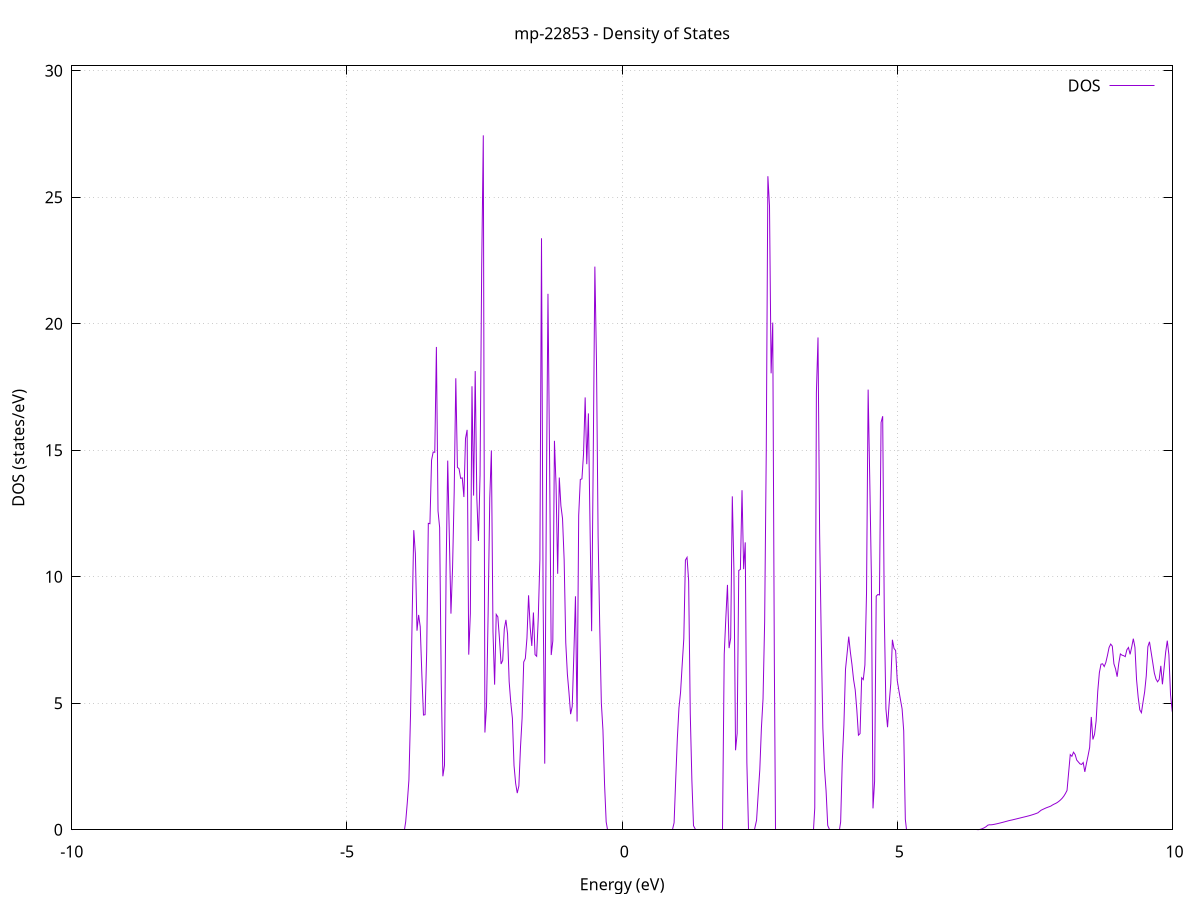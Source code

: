 set title 'mp-22853 - Density of States'
set xlabel 'Energy (eV)'
set ylabel 'DOS (states/eV)'
set grid
set xrange [-10:10]
set yrange [0:30.191]
set xzeroaxis lt -1
set terminal png size 800,600
set output 'mp-22853_dos_gnuplot.png'
plot '-' using 1:2 with lines title 'DOS'
-36.369800 0.000000
-36.340400 0.000000
-36.311000 0.000000
-36.281700 0.000000
-36.252300 0.000000
-36.222900 0.000000
-36.193500 0.000000
-36.164100 0.000000
-36.134700 0.000000
-36.105400 0.000000
-36.076000 0.000000
-36.046600 0.000000
-36.017200 0.000000
-35.987800 0.000000
-35.958500 0.000000
-35.929100 0.000000
-35.899700 0.000000
-35.870300 0.000000
-35.840900 0.000000
-35.811600 0.000000
-35.782200 0.000000
-35.752800 0.000000
-35.723400 0.000000
-35.694000 0.000000
-35.664700 0.000000
-35.635300 0.000000
-35.605900 0.000000
-35.576500 0.000000
-35.547100 0.000000
-35.517700 0.000000
-35.488400 0.000000
-35.459000 0.000000
-35.429600 0.000000
-35.400200 0.000000
-35.370800 0.000000
-35.341500 0.000000
-35.312100 0.000000
-35.282700 0.000000
-35.253300 0.000000
-35.223900 0.000000
-35.194600 0.000000
-35.165200 0.000000
-35.135800 0.000000
-35.106400 0.000000
-35.077000 0.000000
-35.047700 0.000000
-35.018300 0.000000
-34.988900 0.000000
-34.959500 0.000000
-34.930100 0.000000
-34.900700 0.000000
-34.871400 0.000000
-34.842000 0.000000
-34.812600 0.000000
-34.783200 0.000000
-34.753800 0.000000
-34.724500 0.000000
-34.695100 0.000000
-34.665700 0.000000
-34.636300 0.000000
-34.606900 0.000000
-34.577600 0.000000
-34.548200 0.000000
-34.518800 0.000000
-34.489400 0.000000
-34.460000 0.000000
-34.430700 0.000000
-34.401300 0.000000
-34.371900 0.000000
-34.342500 0.000000
-34.313100 0.000000
-34.283700 0.000000
-34.254400 0.000000
-34.225000 0.000000
-34.195600 0.000000
-34.166200 0.000000
-34.136800 0.000000
-34.107500 0.000000
-34.078100 0.000000
-34.048700 0.000000
-34.019300 0.000000
-33.989900 0.000000
-33.960600 0.000000
-33.931200 0.000000
-33.901800 0.000000
-33.872400 0.000000
-33.843000 0.000000
-33.813700 0.000000
-33.784300 0.000000
-33.754900 0.000000
-33.725500 0.000000
-33.696100 193.185100
-33.666700 0.000000
-33.637400 0.000000
-33.608000 0.000000
-33.578600 0.000000
-33.549200 0.000000
-33.519800 233.759600
-33.490500 113.889400
-33.461100 0.000000
-33.431700 0.000000
-33.402300 0.000000
-33.372900 0.000000
-33.343600 0.000000
-33.314200 0.000000
-33.284800 0.000000
-33.255400 0.000000
-33.226000 0.000000
-33.196700 0.000000
-33.167300 0.000000
-33.137900 0.000000
-33.108500 0.000000
-33.079100 0.000000
-33.049700 0.000000
-33.020400 0.000000
-32.991000 0.000000
-32.961600 0.000000
-32.932200 0.000000
-32.902800 0.000000
-32.873500 0.000000
-32.844100 0.000000
-32.814700 0.000000
-32.785300 0.000000
-32.755900 0.000000
-32.726600 0.000000
-32.697200 0.000000
-32.667800 0.000000
-32.638400 0.000000
-32.609000 0.000000
-32.579700 0.000000
-32.550300 0.000000
-32.520900 0.000000
-32.491500 0.000000
-32.462100 0.000000
-32.432700 0.000000
-32.403400 0.000000
-32.374000 0.000000
-32.344600 0.000000
-32.315200 0.000000
-32.285800 0.000000
-32.256500 0.000000
-32.227100 0.000000
-32.197700 0.000000
-32.168300 0.000000
-32.138900 0.000000
-32.109600 0.000000
-32.080200 0.000000
-32.050800 0.000000
-32.021400 0.000000
-31.992000 0.000000
-31.962700 0.000000
-31.933300 0.000000
-31.903900 0.000000
-31.874500 0.000000
-31.845100 0.000000
-31.815700 0.000000
-31.786400 0.000000
-31.757000 0.000000
-31.727600 0.000000
-31.698200 0.000000
-31.668800 0.000000
-31.639500 0.000000
-31.610100 0.000000
-31.580700 0.000000
-31.551300 0.000000
-31.521900 0.000000
-31.492600 0.000000
-31.463200 0.000000
-31.433800 0.000000
-31.404400 0.000000
-31.375000 0.000000
-31.345700 0.000000
-31.316300 0.000000
-31.286900 0.000000
-31.257500 0.000000
-31.228100 0.000000
-31.198700 0.000000
-31.169400 0.000000
-31.140000 0.000000
-31.110600 0.000000
-31.081200 0.000000
-31.051800 0.000000
-31.022500 0.000000
-30.993100 0.000000
-30.963700 0.000000
-30.934300 0.000000
-30.904900 0.000000
-30.875600 0.000000
-30.846200 0.000000
-30.816800 0.000000
-30.787400 0.000000
-30.758000 0.000000
-30.728700 0.000000
-30.699300 0.000000
-30.669900 0.000000
-30.640500 0.000000
-30.611100 0.000000
-30.581800 0.000000
-30.552400 0.000000
-30.523000 0.000000
-30.493600 0.000000
-30.464200 0.000000
-30.434800 0.000000
-30.405500 0.000000
-30.376100 0.000000
-30.346700 0.000000
-30.317300 0.000000
-30.287900 0.000000
-30.258600 0.000000
-30.229200 0.000000
-30.199800 0.000000
-30.170400 0.000000
-30.141000 0.000000
-30.111700 0.000000
-30.082300 0.000000
-30.052900 0.000000
-30.023500 0.000000
-29.994100 0.000000
-29.964800 0.000000
-29.935400 0.000000
-29.906000 0.000000
-29.876600 0.000000
-29.847200 0.000000
-29.817800 0.000000
-29.788500 0.000000
-29.759100 0.000000
-29.729700 0.000000
-29.700300 0.000000
-29.670900 0.000000
-29.641600 0.000000
-29.612200 0.000000
-29.582800 0.000000
-29.553400 0.000000
-29.524000 0.000000
-29.494700 0.000000
-29.465300 0.000000
-29.435900 0.000000
-29.406500 0.000000
-29.377100 0.000000
-29.347800 0.000000
-29.318400 0.000000
-29.289000 0.000000
-29.259600 0.000000
-29.230200 0.000000
-29.200800 0.000000
-29.171500 0.000000
-29.142100 0.000000
-29.112700 0.000000
-29.083300 0.000000
-29.053900 0.000000
-29.024600 0.000000
-28.995200 0.000000
-28.965800 0.000000
-28.936400 0.000000
-28.907000 0.000000
-28.877700 0.000000
-28.848300 0.000000
-28.818900 0.000000
-28.789500 0.000000
-28.760100 0.000000
-28.730800 0.000000
-28.701400 0.000000
-28.672000 0.000000
-28.642600 0.000000
-28.613200 0.000000
-28.583800 0.000000
-28.554500 0.000000
-28.525100 0.000000
-28.495700 0.000000
-28.466300 0.000000
-28.436900 0.000000
-28.407600 0.000000
-28.378200 0.000000
-28.348800 0.000000
-28.319400 0.000000
-28.290000 0.000000
-28.260700 0.000000
-28.231300 0.000000
-28.201900 0.000000
-28.172500 0.000000
-28.143100 0.000000
-28.113800 0.000000
-28.084400 0.000000
-28.055000 0.000000
-28.025600 0.000000
-27.996200 0.000000
-27.966800 0.000000
-27.937500 0.000000
-27.908100 0.000000
-27.878700 0.000000
-27.849300 0.000000
-27.819900 0.000000
-27.790600 0.000000
-27.761200 0.000000
-27.731800 0.000000
-27.702400 0.000000
-27.673000 0.000000
-27.643700 0.000000
-27.614300 0.000000
-27.584900 0.000000
-27.555500 0.000000
-27.526100 0.000000
-27.496800 0.000000
-27.467400 0.000000
-27.438000 0.000000
-27.408600 0.000000
-27.379200 0.000000
-27.349800 0.000000
-27.320500 0.000000
-27.291100 0.000000
-27.261700 0.000000
-27.232300 0.000000
-27.202900 0.000000
-27.173600 0.000000
-27.144200 0.000000
-27.114800 0.000000
-27.085400 0.000000
-27.056000 0.000000
-27.026700 0.000000
-26.997300 0.000000
-26.967900 0.000000
-26.938500 0.000000
-26.909100 0.000000
-26.879800 0.000000
-26.850400 0.000000
-26.821000 0.000000
-26.791600 0.000000
-26.762200 0.000000
-26.732800 0.000000
-26.703500 0.000000
-26.674100 0.000000
-26.644700 0.000000
-26.615300 0.000000
-26.585900 0.000000
-26.556600 0.000000
-26.527200 0.000000
-26.497800 0.000000
-26.468400 0.000000
-26.439000 0.000000
-26.409700 0.000000
-26.380300 0.000000
-26.350900 0.000000
-26.321500 0.000000
-26.292100 0.000000
-26.262800 0.000000
-26.233400 0.000000
-26.204000 0.000000
-26.174600 0.000000
-26.145200 0.000000
-26.115800 0.000000
-26.086500 0.000000
-26.057100 0.000000
-26.027700 0.000000
-25.998300 0.000000
-25.968900 0.000000
-25.939600 0.000000
-25.910200 0.000000
-25.880800 0.000000
-25.851400 0.000000
-25.822000 0.000000
-25.792700 0.000000
-25.763300 0.000000
-25.733900 0.000000
-25.704500 0.000000
-25.675100 0.000000
-25.645800 0.000000
-25.616400 0.000000
-25.587000 0.000000
-25.557600 0.000000
-25.528200 0.000000
-25.498800 0.000000
-25.469500 0.000000
-25.440100 0.000000
-25.410700 0.000000
-25.381300 0.000000
-25.351900 0.000000
-25.322600 0.000000
-25.293200 0.000000
-25.263800 0.000000
-25.234400 0.000000
-25.205000 0.000000
-25.175700 0.000000
-25.146300 0.000000
-25.116900 0.000000
-25.087500 0.000000
-25.058100 0.000000
-25.028800 0.000000
-24.999400 0.000000
-24.970000 0.000000
-24.940600 0.000000
-24.911200 0.000000
-24.881800 0.000000
-24.852500 0.000000
-24.823100 0.000000
-24.793700 0.000000
-24.764300 0.000000
-24.734900 0.000000
-24.705600 0.000000
-24.676200 0.000000
-24.646800 0.000000
-24.617400 0.000000
-24.588000 0.000000
-24.558700 0.000000
-24.529300 0.000000
-24.499900 0.000000
-24.470500 0.000000
-24.441100 0.000000
-24.411800 0.000000
-24.382400 0.000000
-24.353000 0.000000
-24.323600 0.000000
-24.294200 0.000000
-24.264800 0.000000
-24.235500 0.000000
-24.206100 0.000000
-24.176700 0.000000
-24.147300 0.000000
-24.117900 0.000000
-24.088600 0.000000
-24.059200 0.000000
-24.029800 0.000000
-24.000400 0.000000
-23.971000 0.000000
-23.941700 0.000000
-23.912300 0.000000
-23.882900 0.000000
-23.853500 0.000000
-23.824100 0.000000
-23.794800 0.000000
-23.765400 0.000000
-23.736000 0.000000
-23.706600 0.000000
-23.677200 0.000000
-23.647800 0.000000
-23.618500 0.000000
-23.589100 0.000000
-23.559700 0.000000
-23.530300 0.000000
-23.500900 0.000000
-23.471600 0.000000
-23.442200 0.000000
-23.412800 0.000000
-23.383400 0.000000
-23.354000 0.000000
-23.324700 0.000000
-23.295300 0.000000
-23.265900 0.000000
-23.236500 0.000000
-23.207100 0.000000
-23.177800 0.000000
-23.148400 0.000000
-23.119000 0.000000
-23.089600 0.000000
-23.060200 0.000000
-23.030800 0.000000
-23.001500 0.000000
-22.972100 0.000000
-22.942700 0.000000
-22.913300 0.000000
-22.883900 0.000000
-22.854600 0.000000
-22.825200 0.000000
-22.795800 0.000000
-22.766400 0.000000
-22.737000 0.000000
-22.707700 0.000000
-22.678300 0.000000
-22.648900 0.000000
-22.619500 0.000000
-22.590100 0.000000
-22.560800 0.000000
-22.531400 0.000000
-22.502000 0.000000
-22.472600 0.000000
-22.443200 0.000000
-22.413800 0.000000
-22.384500 0.000000
-22.355100 0.000000
-22.325700 0.000000
-22.296300 0.000000
-22.266900 0.000000
-22.237600 0.000000
-22.208200 0.000000
-22.178800 0.000000
-22.149400 0.000000
-22.120000 0.000000
-22.090700 0.000000
-22.061300 0.000000
-22.031900 0.000000
-22.002500 0.000000
-21.973100 0.000000
-21.943800 0.000000
-21.914400 0.000000
-21.885000 0.000000
-21.855600 0.000000
-21.826200 0.000000
-21.796800 0.000000
-21.767500 0.000000
-21.738100 0.000000
-21.708700 0.000000
-21.679300 0.000000
-21.649900 0.000000
-21.620600 0.000000
-21.591200 0.000000
-21.561800 0.000000
-21.532400 0.000000
-21.503000 0.000000
-21.473700 0.000000
-21.444300 0.000000
-21.414900 0.000000
-21.385500 0.000000
-21.356100 0.000000
-21.326800 0.000000
-21.297400 0.000000
-21.268000 0.000000
-21.238600 0.000000
-21.209200 0.000000
-21.179800 0.000000
-21.150500 0.000000
-21.121100 0.000000
-21.091700 0.000000
-21.062300 0.000000
-21.032900 0.000000
-21.003600 0.000000
-20.974200 0.000000
-20.944800 0.000000
-20.915400 0.000000
-20.886000 0.000000
-20.856700 0.000000
-20.827300 0.000000
-20.797900 0.000000
-20.768500 0.000000
-20.739100 0.000000
-20.709800 0.000000
-20.680400 0.000000
-20.651000 0.000000
-20.621600 0.000000
-20.592200 0.000000
-20.562800 0.000000
-20.533500 0.000000
-20.504100 0.000000
-20.474700 0.000000
-20.445300 0.000000
-20.415900 0.000000
-20.386600 0.000000
-20.357200 0.000000
-20.327800 0.000000
-20.298400 0.000000
-20.269000 0.000000
-20.239700 0.000000
-20.210300 0.000000
-20.180900 0.000000
-20.151500 0.000000
-20.122100 0.000000
-20.092800 0.000000
-20.063400 0.000000
-20.034000 0.000000
-20.004600 0.000000
-19.975200 0.000000
-19.945800 0.000000
-19.916500 0.000000
-19.887100 0.000000
-19.857700 0.000000
-19.828300 0.000000
-19.798900 0.000000
-19.769600 0.000000
-19.740200 0.000000
-19.710800 0.000000
-19.681400 0.000000
-19.652000 0.000000
-19.622700 0.000000
-19.593300 0.000000
-19.563900 0.000000
-19.534500 0.000000
-19.505100 0.000000
-19.475800 0.000000
-19.446400 0.000000
-19.417000 0.000000
-19.387600 0.000000
-19.358200 0.000000
-19.328800 0.000000
-19.299500 0.000000
-19.270100 0.000000
-19.240700 0.000000
-19.211300 0.000000
-19.181900 0.000000
-19.152600 0.000000
-19.123200 0.000000
-19.093800 0.000000
-19.064400 0.000000
-19.035000 0.000000
-19.005700 0.000000
-18.976300 0.000000
-18.946900 0.000000
-18.917500 0.000000
-18.888100 0.000000
-18.858800 0.000000
-18.829400 0.000000
-18.800000 0.000000
-18.770600 0.000000
-18.741200 0.000000
-18.711800 0.000000
-18.682500 0.000000
-18.653100 0.000000
-18.623700 0.000000
-18.594300 0.000000
-18.564900 0.000000
-18.535600 0.000000
-18.506200 0.000000
-18.476800 0.000000
-18.447400 0.000000
-18.418000 0.000000
-18.388700 0.000000
-18.359300 0.000000
-18.329900 0.000000
-18.300500 0.000000
-18.271100 0.000000
-18.241800 0.000000
-18.212400 0.000000
-18.183000 0.000000
-18.153600 0.000000
-18.124200 0.000000
-18.094800 0.000000
-18.065500 0.000000
-18.036100 0.000000
-18.006700 0.000000
-17.977300 0.000000
-17.947900 0.000000
-17.918600 0.000000
-17.889200 0.000000
-17.859800 0.000000
-17.830400 0.000000
-17.801000 0.000000
-17.771700 0.000000
-17.742300 0.000000
-17.712900 0.000000
-17.683500 0.000000
-17.654100 0.000000
-17.624800 0.000000
-17.595400 0.000000
-17.566000 0.000000
-17.536600 0.000000
-17.507200 0.000000
-17.477800 0.000000
-17.448500 0.000000
-17.419100 0.000000
-17.389700 0.000000
-17.360300 0.000000
-17.330900 0.000000
-17.301600 0.000000
-17.272200 0.000000
-17.242800 0.000000
-17.213400 0.000000
-17.184000 0.000000
-17.154700 0.000000
-17.125300 0.000000
-17.095900 0.000000
-17.066500 0.000000
-17.037100 0.000000
-17.007800 0.000000
-16.978400 0.000000
-16.949000 0.000000
-16.919600 0.000000
-16.890200 0.000000
-16.860800 0.000000
-16.831500 0.000000
-16.802100 0.000000
-16.772700 0.000000
-16.743300 0.000000
-16.713900 0.000000
-16.684600 0.000000
-16.655200 0.000000
-16.625800 0.000000
-16.596400 0.000000
-16.567000 0.000000
-16.537700 0.000000
-16.508300 0.000000
-16.478900 0.000000
-16.449500 0.000000
-16.420100 0.000000
-16.390800 0.000000
-16.361400 0.000000
-16.332000 0.000000
-16.302600 0.000000
-16.273200 0.000000
-16.243800 0.000000
-16.214500 0.000000
-16.185100 0.000000
-16.155700 0.000000
-16.126300 0.000000
-16.096900 0.000000
-16.067600 0.000000
-16.038200 0.000000
-16.008800 0.000000
-15.979400 0.000000
-15.950000 0.000000
-15.920700 0.000000
-15.891300 0.000000
-15.861900 0.000000
-15.832500 0.000000
-15.803100 0.000000
-15.773800 0.000000
-15.744400 0.000000
-15.715000 0.000000
-15.685600 0.000000
-15.656200 0.000000
-15.626800 0.000000
-15.597500 0.000000
-15.568100 0.000000
-15.538700 0.000000
-15.509300 0.000000
-15.479900 0.000000
-15.450600 0.000000
-15.421200 0.000000
-15.391800 0.000000
-15.362400 0.000000
-15.333000 0.000000
-15.303700 0.000000
-15.274300 0.000000
-15.244900 0.000000
-15.215500 0.000000
-15.186100 0.000000
-15.156800 0.000000
-15.127400 0.000000
-15.098000 0.000000
-15.068600 0.000000
-15.039200 0.000000
-15.009800 0.000000
-14.980500 0.000000
-14.951100 0.000000
-14.921700 0.000000
-14.892300 0.000000
-14.862900 0.000000
-14.833600 0.000000
-14.804200 0.000000
-14.774800 0.000000
-14.745400 0.000000
-14.716000 0.000000
-14.686700 0.000000
-14.657300 0.000000
-14.627900 0.000000
-14.598500 0.000000
-14.569100 0.000000
-14.539800 0.000000
-14.510400 0.000000
-14.481000 0.000000
-14.451600 0.000000
-14.422200 0.000000
-14.392800 0.000000
-14.363500 0.000000
-14.334100 0.000000
-14.304700 0.000000
-14.275300 0.000000
-14.245900 1.548300
-14.216600 3.697400
-14.187200 3.869000
-14.157800 4.266700
-14.128400 4.413600
-14.099000 4.732000
-14.069700 5.232700
-14.040300 6.191300
-14.010900 7.754700
-13.981500 10.502500
-13.952100 6.631400
-13.922800 4.949700
-13.893400 5.121800
-13.864000 0.510600
-13.834600 0.000000
-13.805200 0.000000
-13.775800 65.210100
-13.746500 0.000000
-13.717100 1.078500
-13.687700 3.347000
-13.658300 3.814700
-13.628900 4.369400
-13.599600 6.617600
-13.570200 9.614800
-13.540800 11.305900
-13.511400 8.659200
-13.482000 13.149700
-13.452700 19.792800
-13.423300 10.054400
-13.393900 9.026700
-13.364500 12.941100
-13.335100 27.796200
-13.305800 24.942200
-13.276400 25.170400
-13.247000 15.407600
-13.217600 46.934100
-13.188200 27.870300
-13.158800 0.000000
-13.129500 0.000000
-13.100100 0.000000
-13.070700 0.000000
-13.041300 0.000000
-13.011900 0.000000
-12.982600 0.000000
-12.953200 0.000000
-12.923800 0.000000
-12.894400 0.000000
-12.865000 0.000000
-12.835700 0.000000
-12.806300 0.000000
-12.776900 0.000000
-12.747500 0.000000
-12.718100 0.000000
-12.688800 0.000000
-12.659400 0.000000
-12.630000 0.000000
-12.600600 0.000000
-12.571200 0.000000
-12.541800 0.000000
-12.512500 0.000000
-12.483100 0.000000
-12.453700 0.000000
-12.424300 0.000000
-12.394900 0.000000
-12.365600 0.000000
-12.336200 0.000000
-12.306800 0.000000
-12.277400 0.000000
-12.248000 0.000000
-12.218700 0.000000
-12.189300 0.000000
-12.159900 0.000000
-12.130500 0.000000
-12.101100 0.000000
-12.071800 0.000000
-12.042400 0.000000
-12.013000 0.000000
-11.983600 0.000000
-11.954200 0.000000
-11.924800 0.000000
-11.895500 0.000000
-11.866100 0.000000
-11.836700 0.000000
-11.807300 0.000000
-11.777900 0.000000
-11.748600 0.000000
-11.719200 0.000000
-11.689800 0.000000
-11.660400 0.000000
-11.631000 0.000000
-11.601700 0.000000
-11.572300 0.000000
-11.542900 0.000000
-11.513500 0.000000
-11.484100 0.000000
-11.454800 0.000000
-11.425400 0.000000
-11.396000 0.000000
-11.366600 0.000000
-11.337200 0.000000
-11.307800 0.000000
-11.278500 0.000000
-11.249100 0.000000
-11.219700 0.000000
-11.190300 0.000000
-11.160900 0.000000
-11.131600 0.000000
-11.102200 0.000000
-11.072800 0.000000
-11.043400 0.000000
-11.014000 0.000000
-10.984700 0.000000
-10.955300 0.000000
-10.925900 0.000000
-10.896500 0.000000
-10.867100 0.000000
-10.837800 0.000000
-10.808400 0.000000
-10.779000 0.000000
-10.749600 0.000000
-10.720200 0.000000
-10.690800 0.000000
-10.661500 0.000000
-10.632100 0.000000
-10.602700 0.000000
-10.573300 0.000000
-10.543900 0.000000
-10.514600 0.000000
-10.485200 0.000000
-10.455800 0.000000
-10.426400 0.000000
-10.397000 0.000000
-10.367700 0.000000
-10.338300 0.000000
-10.308900 0.000000
-10.279500 0.000000
-10.250100 0.000000
-10.220800 0.000000
-10.191400 0.000000
-10.162000 0.000000
-10.132600 0.000000
-10.103200 0.000000
-10.073800 0.000000
-10.044500 0.000000
-10.015100 0.000000
-9.985700 0.000000
-9.956300 0.000000
-9.926900 0.000000
-9.897600 0.000000
-9.868200 0.000000
-9.838800 0.000000
-9.809400 0.000000
-9.780000 0.000000
-9.750700 0.000000
-9.721300 0.000000
-9.691900 0.000000
-9.662500 0.000000
-9.633100 0.000000
-9.603800 0.000000
-9.574400 0.000000
-9.545000 0.000000
-9.515600 0.000000
-9.486200 0.000000
-9.456800 0.000000
-9.427500 0.000000
-9.398100 0.000000
-9.368700 0.000000
-9.339300 0.000000
-9.309900 0.000000
-9.280600 0.000000
-9.251200 0.000000
-9.221800 0.000000
-9.192400 0.000000
-9.163000 0.000000
-9.133700 0.000000
-9.104300 0.000000
-9.074900 0.000000
-9.045500 0.000000
-9.016100 0.000000
-8.986800 0.000000
-8.957400 0.000000
-8.928000 0.000000
-8.898600 0.000000
-8.869200 0.000000
-8.839800 0.000000
-8.810500 0.000000
-8.781100 0.000000
-8.751700 0.000000
-8.722300 0.000000
-8.692900 0.000000
-8.663600 0.000000
-8.634200 0.000000
-8.604800 0.000000
-8.575400 0.000000
-8.546000 0.000000
-8.516700 0.000000
-8.487300 0.000000
-8.457900 0.000000
-8.428500 0.000000
-8.399100 0.000000
-8.369800 0.000000
-8.340400 0.000000
-8.311000 0.000000
-8.281600 0.000000
-8.252200 0.000000
-8.222800 0.000000
-8.193500 0.000000
-8.164100 0.000000
-8.134700 0.000000
-8.105300 0.000000
-8.075900 0.000000
-8.046600 0.000000
-8.017200 0.000000
-7.987800 0.000000
-7.958400 0.000000
-7.929000 0.000000
-7.899700 0.000000
-7.870300 0.000000
-7.840900 0.000000
-7.811500 0.000000
-7.782100 0.000000
-7.752800 0.000000
-7.723400 0.000000
-7.694000 0.000000
-7.664600 0.000000
-7.635200 0.000000
-7.605800 0.000000
-7.576500 0.000000
-7.547100 0.000000
-7.517700 0.000000
-7.488300 0.000000
-7.458900 0.000000
-7.429600 0.000000
-7.400200 0.000000
-7.370800 0.000000
-7.341400 0.000000
-7.312000 0.000000
-7.282700 0.000000
-7.253300 0.000000
-7.223900 0.000000
-7.194500 0.000000
-7.165100 0.000000
-7.135800 0.000000
-7.106400 0.000000
-7.077000 0.000000
-7.047600 0.000000
-7.018200 0.000000
-6.988800 0.000000
-6.959500 0.000000
-6.930100 0.000000
-6.900700 0.000000
-6.871300 0.000000
-6.841900 0.000000
-6.812600 0.000000
-6.783200 0.000000
-6.753800 0.000000
-6.724400 0.000000
-6.695000 0.000000
-6.665700 0.000000
-6.636300 0.000000
-6.606900 0.000000
-6.577500 0.000000
-6.548100 0.000000
-6.518800 0.000000
-6.489400 0.000000
-6.460000 0.000000
-6.430600 0.000000
-6.401200 0.000000
-6.371800 0.000000
-6.342500 0.000000
-6.313100 0.000000
-6.283700 0.000000
-6.254300 0.000000
-6.224900 0.000000
-6.195600 0.000000
-6.166200 0.000000
-6.136800 0.000000
-6.107400 0.000000
-6.078000 0.000000
-6.048700 0.000000
-6.019300 0.000000
-5.989900 0.000000
-5.960500 0.000000
-5.931100 0.000000
-5.901800 0.000000
-5.872400 0.000000
-5.843000 0.000000
-5.813600 0.000000
-5.784200 0.000000
-5.754900 0.000000
-5.725500 0.000000
-5.696100 0.000000
-5.666700 0.000000
-5.637300 0.000000
-5.607900 0.000000
-5.578600 0.000000
-5.549200 0.000000
-5.519800 0.000000
-5.490400 0.000000
-5.461000 0.000000
-5.431700 0.000000
-5.402300 0.000000
-5.372900 0.000000
-5.343500 0.000000
-5.314100 0.000000
-5.284800 0.000000
-5.255400 0.000000
-5.226000 0.000000
-5.196600 0.000000
-5.167200 0.000000
-5.137900 0.000000
-5.108500 0.000000
-5.079100 0.000000
-5.049700 0.000000
-5.020300 0.000000
-4.990900 0.000000
-4.961600 0.000000
-4.932200 0.000000
-4.902800 0.000000
-4.873400 0.000000
-4.844000 0.000000
-4.814700 0.000000
-4.785300 0.000000
-4.755900 0.000000
-4.726500 0.000000
-4.697100 0.000000
-4.667800 0.000000
-4.638400 0.000000
-4.609000 0.000000
-4.579600 0.000000
-4.550200 0.000000
-4.520900 0.000000
-4.491500 0.000000
-4.462100 0.000000
-4.432700 0.000000
-4.403300 0.000000
-4.373900 0.000000
-4.344600 0.000000
-4.315200 0.000000
-4.285800 0.000000
-4.256400 0.000000
-4.227000 0.000000
-4.197700 0.000000
-4.168300 0.000000
-4.138900 0.000000
-4.109500 0.000000
-4.080100 0.000000
-4.050800 0.000000
-4.021400 0.000000
-3.992000 0.000000
-3.962600 0.000000
-3.933200 0.315000
-3.903900 1.076000
-3.874500 1.966600
-3.845100 4.547800
-3.815700 8.383200
-3.786300 11.842300
-3.756900 10.905700
-3.727600 7.867000
-3.698200 8.490500
-3.668800 8.027000
-3.639400 6.136500
-3.610000 4.533900
-3.580700 4.547700
-3.551300 7.049800
-3.521900 12.110800
-3.492500 12.096300
-3.463100 14.604700
-3.433800 14.928600
-3.404400 14.919000
-3.375000 19.083700
-3.345600 12.600100
-3.316200 11.943700
-3.286900 5.812900
-3.257500 2.113700
-3.228100 2.545500
-3.198700 10.225800
-3.169300 14.590800
-3.139900 11.590000
-3.110600 8.541400
-3.081200 10.369100
-3.051800 13.337600
-3.022400 17.843500
-2.993000 14.325100
-2.963700 14.268600
-2.934300 13.890400
-2.904900 13.907400
-2.875500 13.150500
-2.846100 15.465100
-2.816800 15.805900
-2.787400 6.920300
-2.758000 8.548900
-2.728600 17.527100
-2.699200 13.207200
-2.669900 18.129800
-2.640500 13.120000
-2.611100 11.412800
-2.581700 14.019800
-2.552300 22.198400
-2.522900 27.446200
-2.493600 3.843400
-2.464200 4.897800
-2.434800 8.596500
-2.405400 13.111400
-2.376000 14.992800
-2.346700 7.830300
-2.317300 5.736000
-2.287900 8.512300
-2.258500 8.414500
-2.229100 7.547000
-2.199800 6.551500
-2.170400 6.696100
-2.141000 7.943200
-2.111600 8.295200
-2.082200 7.741200
-2.052900 5.855100
-2.023500 5.024700
-1.994100 4.407500
-1.964700 2.543300
-1.935300 1.834500
-1.905900 1.450300
-1.876600 1.731000
-1.847200 3.254100
-1.817800 4.412600
-1.788400 6.630400
-1.759000 6.771700
-1.729700 7.575700
-1.700300 9.266200
-1.670900 7.999700
-1.641500 7.266800
-1.612100 8.588000
-1.582800 6.921800
-1.553400 6.857400
-1.524000 8.384100
-1.494600 10.679800
-1.465200 23.378500
-1.435900 9.077100
-1.406500 2.613300
-1.377100 13.031200
-1.347700 21.182400
-1.318300 14.626500
-1.288900 6.906500
-1.259600 7.463900
-1.230200 15.372200
-1.200800 13.614700
-1.171400 10.117200
-1.142000 13.920400
-1.112700 12.806400
-1.083300 12.300300
-1.053900 10.672300
-1.024500 7.392700
-0.995100 6.152900
-0.965800 5.414300
-0.936400 4.569500
-0.907000 4.878400
-0.877600 6.922100
-0.848200 9.228200
-0.818900 4.277800
-0.789500 12.424500
-0.760100 13.844100
-0.730700 13.869800
-0.701300 14.867300
-0.671900 17.086600
-0.642600 14.448900
-0.613200 16.454900
-0.583800 12.032100
-0.554400 7.847400
-0.525000 14.767400
-0.495700 22.257300
-0.466300 18.516500
-0.436900 11.608500
-0.407500 8.083500
-0.378100 5.014800
-0.348800 3.937000
-0.319400 1.785900
-0.290000 0.308700
-0.260600 0.000000
-0.231200 0.000000
-0.201900 0.000000
-0.172500 0.000000
-0.143100 0.000000
-0.113700 0.000000
-0.084300 0.000000
-0.054900 0.000000
-0.025600 0.000000
0.003800 0.000000
0.033200 0.000000
0.062600 0.000000
0.092000 0.000000
0.121300 0.000000
0.150700 0.000000
0.180100 0.000000
0.209500 0.000000
0.238900 0.000000
0.268200 0.000000
0.297600 0.000000
0.327000 0.000000
0.356400 0.000000
0.385800 0.000000
0.415100 0.000000
0.444500 0.000000
0.473900 0.000000
0.503300 0.000000
0.532700 0.000000
0.562100 0.000000
0.591400 0.000000
0.620800 0.000000
0.650200 0.000000
0.679600 0.000000
0.709000 0.000000
0.738300 0.000000
0.767700 0.000000
0.797100 0.000000
0.826500 0.000000
0.855900 0.000000
0.885200 0.000000
0.914600 0.000000
0.944000 0.279200
0.973400 1.992700
1.002800 3.599700
1.032100 4.812800
1.061500 5.432400
1.090900 6.521200
1.120300 7.550300
1.149700 10.656800
1.179100 10.766400
1.208400 9.833600
1.237800 4.591600
1.267200 1.938600
1.296600 0.160500
1.326000 0.000000
1.355300 0.000000
1.384700 0.000000
1.414100 0.000000
1.443500 0.000000
1.472900 0.000000
1.502200 0.000000
1.531600 0.000000
1.561000 0.000000
1.590400 0.000000
1.619800 0.000000
1.649100 0.000000
1.678500 0.000000
1.707900 0.000000
1.737300 0.000000
1.766700 0.000000
1.796100 0.000000
1.825400 0.000000
1.854800 6.930100
1.884200 8.377900
1.913600 9.678800
1.943000 7.179000
1.972300 7.576900
2.001700 13.178400
2.031100 10.251300
2.060500 3.142500
2.089900 3.813000
2.119200 10.248100
2.148600 10.291300
2.178000 13.420700
2.207400 10.299500
2.236800 11.358700
2.266100 2.658600
2.295500 0.000000
2.324900 0.000000
2.354300 0.000000
2.383700 0.000000
2.413100 0.000000
2.442400 0.375500
2.471800 1.397900
2.501200 2.375800
2.530600 4.026600
2.560000 5.176900
2.589300 8.218300
2.618700 14.983200
2.648100 25.830500
2.677500 24.655100
2.706900 18.040900
2.736200 20.043900
2.765600 6.582000
2.795000 0.000000
2.824400 0.000000
2.853800 0.000000
2.883100 0.000000
2.912500 0.000000
2.941900 0.000000
2.971300 0.000000
3.000700 0.000000
3.030100 0.000000
3.059400 0.000000
3.088800 0.000000
3.118200 0.000000
3.147600 0.000000
3.177000 0.000000
3.206300 0.000000
3.235700 0.000000
3.265100 0.000000
3.294500 0.000000
3.323900 0.000000
3.353200 0.000000
3.382600 0.000000
3.412000 0.000000
3.441400 0.000000
3.470800 0.000000
3.500100 0.865300
3.529500 17.278400
3.558900 19.456200
3.588300 11.702300
3.617700 7.573000
3.647100 4.015900
3.676400 2.429700
3.705800 1.532900
3.735200 0.170600
3.764600 0.000000
3.794000 0.000000
3.823300 0.000000
3.852700 0.000000
3.882100 0.000000
3.911500 0.000000
3.940900 0.000000
3.970200 0.308100
3.999600 2.690600
4.029000 4.125000
4.058400 6.345600
4.087800 6.975600
4.117100 7.633800
4.146500 7.029800
4.175900 6.530500
4.205300 5.933900
4.234700 5.533100
4.264100 4.738200
4.293400 3.738400
4.322800 3.800500
4.352200 6.007000
4.381600 5.936200
4.411000 6.511800
4.440300 9.345800
4.469700 17.396700
4.499100 13.853100
4.528500 10.052600
4.557900 0.846300
4.587200 1.921300
4.616600 9.232300
4.646000 9.298600
4.675400 9.280700
4.704800 16.099500
4.734100 16.344800
4.763500 8.484400
4.792900 4.780900
4.822300 4.054200
4.851700 4.999300
4.881100 5.780700
4.910400 7.510200
4.939800 7.167200
4.969200 7.084500
4.998600 5.902100
5.028000 5.508200
5.057300 5.137800
5.086700 4.779800
5.116100 3.909300
5.145500 0.411300
5.174900 0.000000
5.204200 0.000000
5.233600 0.000000
5.263000 0.000000
5.292400 0.000000
5.321800 0.000000
5.351100 0.000000
5.380500 0.000000
5.409900 0.000000
5.439300 0.000000
5.468700 0.000000
5.498100 0.000000
5.527400 0.000000
5.556800 0.000000
5.586200 0.000000
5.615600 0.000000
5.645000 0.000000
5.674300 0.000000
5.703700 0.000000
5.733100 0.000000
5.762500 0.000000
5.791900 0.000000
5.821200 0.000000
5.850600 0.000000
5.880000 0.000000
5.909400 0.000000
5.938800 0.000000
5.968100 0.000000
5.997500 0.000000
6.026900 0.000000
6.056300 0.000000
6.085700 0.000000
6.115100 0.000000
6.144400 0.000000
6.173800 0.000000
6.203200 0.000000
6.232600 0.000000
6.262000 0.000000
6.291300 0.000000
6.320700 0.000000
6.350100 0.000000
6.379500 0.000000
6.408900 0.000000
6.438200 0.000000
6.467600 0.002800
6.497000 0.012700
6.526400 0.029800
6.555800 0.054100
6.585100 0.085600
6.614500 0.125700
6.643900 0.181700
6.673300 0.197900
6.702700 0.195800
6.732100 0.203300
6.761400 0.215400
6.790800 0.228700
6.820200 0.243100
6.849600 0.258400
6.879000 0.274100
6.908300 0.290600
6.937700 0.307500
6.967100 0.324900
6.996500 0.342400
7.025900 0.359900
7.055200 0.374700
7.084600 0.388000
7.114000 0.403800
7.143400 0.419300
7.172800 0.434700
7.202100 0.450500
7.231500 0.466400
7.260900 0.482200
7.290300 0.497900
7.319700 0.513400
7.349100 0.529300
7.378400 0.545700
7.407800 0.562500
7.437200 0.581900
7.466600 0.602300
7.496000 0.623100
7.525300 0.645900
7.554700 0.670900
7.584100 0.723700
7.613500 0.773600
7.642900 0.804400
7.672200 0.834100
7.701600 0.863800
7.731000 0.888300
7.760400 0.911600
7.789800 0.937100
7.819100 0.978500
7.848500 1.013200
7.877900 1.042200
7.907300 1.079300
7.936700 1.126500
7.966100 1.181800
7.995400 1.246800
8.024800 1.328200
8.054200 1.431400
8.083600 1.555500
8.113000 2.265000
8.142300 2.970000
8.171700 2.904000
8.201100 3.066700
8.230500 2.974900
8.259900 2.755300
8.289200 2.680300
8.318600 2.605100
8.348000 2.581600
8.377400 2.657800
8.406800 2.288400
8.436100 2.620500
8.465500 2.925400
8.494900 3.257300
8.524300 4.457700
8.553700 3.569400
8.583100 3.769400
8.612400 4.301100
8.641800 5.469600
8.671200 6.208200
8.700600 6.543700
8.730000 6.559900
8.759300 6.451200
8.788700 6.611500
8.818100 6.889000
8.847500 7.203100
8.876900 7.339000
8.906200 7.258300
8.935600 6.559500
8.965000 6.359800
8.994400 6.049800
9.023800 6.575900
9.053100 6.949500
9.082500 6.901200
9.111900 6.881400
9.141300 6.842500
9.170700 7.113900
9.200100 7.204300
9.229400 6.934100
9.258800 7.220400
9.288200 7.552400
9.317600 7.210300
9.347000 5.932800
9.376300 5.238400
9.405700 4.740600
9.435100 4.627000
9.464500 5.047300
9.493900 5.448900
9.523200 6.082700
9.552600 7.235500
9.582000 7.430000
9.611400 7.024000
9.640800 6.613700
9.670100 6.193400
9.699500 5.960300
9.728900 5.847200
9.758300 5.943900
9.787700 6.479500
9.817100 5.748900
9.846400 6.370600
9.875800 7.017000
9.905200 7.473400
9.934600 6.913500
9.964000 5.350100
9.993300 4.706300
10.022700 4.416300
10.052100 3.816000
10.081500 3.899400
10.110900 3.983100
10.140200 4.166700
10.169600 4.281600
10.199000 4.592100
10.228400 4.630800
10.257800 4.543600
10.287100 4.863800
10.316500 5.232200
10.345900 5.691000
10.375300 6.009100
10.404700 6.487400
10.434100 6.993100
10.463400 7.387300
10.492800 7.958900
10.522200 7.487700
10.551600 7.077600
10.581000 6.960800
10.610300 6.671300
10.639700 6.744400
10.669100 6.388100
10.698500 6.195900
10.727900 6.057900
10.757200 6.846600
10.786600 7.702700
10.816000 8.090600
10.845400 7.886600
10.874800 7.719600
10.904100 8.372900
10.933500 8.185200
10.962900 8.480100
10.992300 8.774900
11.021700 9.855400
11.051100 8.370700
11.080400 7.280100
11.109800 7.044300
11.139200 7.255900
11.168600 8.870900
11.198000 9.420500
11.227300 7.652300
11.256700 7.289000
11.286100 7.863800
11.315500 8.197600
11.344900 8.995500
11.374200 11.243400
11.403600 9.388400
11.433000 6.321900
11.462400 5.229900
11.491800 4.867500
11.521100 4.395300
11.550500 4.612300
11.579900 5.757800
11.609300 7.539200
11.638700 9.379000
11.668100 10.830500
11.697400 11.205100
11.726800 9.782500
11.756200 8.631700
11.785600 7.243500
11.815000 6.139700
11.844300 6.299100
11.873700 8.020400
11.903100 9.516400
11.932500 9.537500
11.961900 9.750300
11.991200 9.064500
12.020600 7.763100
12.050000 7.177500
12.079400 7.681100
12.108800 8.138000
12.138100 8.135600
12.167500 8.527200
12.196900 8.521100
12.226300 8.529300
12.255700 9.599400
12.285100 9.346200
12.314400 8.213500
12.343800 7.668900
12.373200 7.908600
12.402600 8.703300
12.432000 8.609000
12.461300 8.952900
12.490700 9.294600
12.520100 10.863800
12.549500 11.131500
12.578900 9.609600
12.608200 8.232000
12.637600 8.184100
12.667000 10.014300
12.696400 9.458600
12.725800 9.500900
12.755100 8.583800
12.784500 9.219100
12.813900 7.764200
12.843300 7.650400
12.872700 7.452500
12.902100 6.979000
12.931400 6.452400
12.960800 6.365000
12.990200 6.206900
13.019600 6.890400
13.049000 8.931100
13.078300 9.544600
13.107700 9.632300
13.137100 8.142900
13.166500 7.281500
13.195900 7.866300
13.225200 6.893200
13.254600 6.586200
13.284000 6.215900
13.313400 7.859600
13.342800 8.665000
13.372100 9.805400
13.401500 9.715100
13.430900 7.509100
13.460300 6.301100
13.489700 5.408700
13.519100 5.189400
13.548400 6.493800
13.577800 6.422200
13.607200 5.907200
13.636600 6.020800
13.666000 7.877100
13.695300 8.733200
13.724700 6.016900
13.754100 5.152800
13.783500 5.741100
13.812900 7.495900
13.842200 9.718800
13.871600 10.695500
13.901000 9.912200
13.930400 8.171200
13.959800 6.290800
13.989100 5.311500
14.018500 5.022400
14.047900 5.283100
14.077300 6.221200
14.106700 6.878500
14.136100 6.333200
14.165400 6.026000
14.194800 5.364700
14.224200 5.396600
14.253600 5.946900
14.283000 6.007800
14.312300 5.828300
14.341700 5.676300
14.371100 5.593900
14.400500 5.666900
14.429900 5.564200
14.459200 5.667300
14.488600 6.258600
14.518000 5.984300
14.547400 5.779800
14.576800 5.945100
14.606100 5.771800
14.635500 5.782100
14.664900 5.694500
14.694300 6.070800
14.723700 6.472400
14.753100 6.550900
14.782400 6.621500
14.811800 6.599000
14.841200 5.839300
14.870600 5.653000
14.900000 5.815200
14.929300 5.978900
14.958700 6.582000
14.988100 7.608400
15.017500 8.746600
15.046900 8.730800
15.076200 8.455200
15.105600 7.888800
15.135000 7.468200
15.164400 6.898500
15.193800 6.355100
15.223100 5.893800
15.252500 5.601000
15.281900 5.553600
15.311300 5.696100
15.340700 5.823100
15.370100 5.915500
15.399400 5.908300
15.428800 5.969900
15.458200 5.865200
15.487600 5.957700
15.517000 5.814300
15.546300 5.873500
15.575700 5.545900
15.605100 5.504400
15.634500 5.236900
15.663900 5.389900
15.693200 5.720800
15.722600 6.400100
15.752000 6.537700
15.781400 6.849400
15.810800 6.759200
15.840100 6.199600
15.869500 5.680300
15.898900 5.349000
15.928300 5.343200
15.957700 5.675200
15.987100 6.266900
16.016400 7.227500
16.045800 8.138300
16.075200 8.873400
16.104600 8.754800
16.134000 8.232400
16.163300 8.240100
16.192700 8.402600
16.222100 8.449500
16.251500 7.527500
16.280900 6.705500
16.310200 6.900500
16.339600 7.335500
16.369000 7.264000
16.398400 7.054200
16.427800 6.320300
16.457100 6.525400
16.486500 7.309600
16.515900 8.091300
16.545300 8.910100
16.574700 8.147400
16.604100 7.980200
16.633400 7.833300
16.662800 8.013200
16.692200 7.735500
16.721600 8.083900
16.751000 7.829400
16.780300 7.375500
16.809700 7.086100
16.839100 6.896300
16.868500 6.461500
16.897900 6.349500
16.927200 6.299100
16.956600 6.003700
16.986000 5.948400
17.015400 6.305600
17.044800 6.908600
17.074100 7.188900
17.103500 7.045700
17.132900 7.023500
17.162300 7.088700
17.191700 7.028600
17.221100 7.225700
17.250400 7.668100
17.279800 7.672000
17.309200 7.560400
17.338600 7.425200
17.368000 6.734200
17.397300 6.508000
17.426700 6.946600
17.456100 7.050200
17.485500 7.645000
17.514900 7.528900
17.544200 6.955800
17.573600 6.381000
17.603000 5.910700
17.632400 5.931200
17.661800 6.296300
17.691100 6.705700
17.720500 6.933400
17.749900 6.743700
17.779300 6.661000
17.808700 6.909800
17.838100 7.116400
17.867400 6.991000
17.896800 6.915500
17.926200 7.002100
17.955600 7.158000
17.985000 7.826800
18.014300 8.098900
18.043700 7.739900
18.073100 7.098800
18.102500 6.872500
18.131900 6.912900
18.161200 7.344300
18.190600 7.229100
18.220000 7.175900
18.249400 7.176100
18.278800 6.989500
18.308100 7.012200
18.337500 7.281500
18.366900 7.870800
18.396300 7.537200
18.425700 7.896500
18.455100 7.903400
18.484400 7.752100
18.513800 7.360700
18.543200 7.270900
18.572600 7.345800
18.602000 7.651100
18.631300 8.422300
18.660700 9.493600
18.690100 11.796600
18.719500 17.484600
18.748900 17.111400
18.778200 14.851800
18.807600 13.639400
18.837000 12.908400
18.866400 12.937900
18.895800 12.259500
18.925100 11.222300
18.954500 10.379900
18.983900 9.317300
19.013300 8.871400
19.042700 9.110200
19.072000 8.741900
19.101400 8.500200
19.130800 7.480700
19.160200 5.980200
19.189600 4.763000
19.219000 4.000400
19.248300 3.720500
19.277700 3.789100
19.307100 3.227300
19.336500 2.805900
19.365900 2.327800
19.395200 1.964900
19.424600 1.633100
19.454000 1.361900
19.483400 1.170200
19.512800 0.822500
19.542100 0.427700
19.571500 0.242400
19.600900 0.131800
19.630300 0.066900
19.659700 0.031100
19.689000 0.011400
19.718400 0.000100
19.747800 0.000000
19.777200 0.000000
19.806600 0.000000
19.836000 0.000000
19.865300 0.000000
19.894700 0.000000
19.924100 0.000000
19.953500 0.000000
19.982900 0.000000
20.012200 0.000000
20.041600 0.000000
20.071000 0.000000
20.100400 0.000000
20.129800 0.000000
20.159100 0.000000
20.188500 0.000000
20.217900 0.000000
20.247300 0.000000
20.276700 0.000000
20.306000 0.000000
20.335400 0.000000
20.364800 0.000000
20.394200 0.000000
20.423600 0.000000
20.453000 0.000000
20.482300 0.000000
20.511700 0.000000
20.541100 0.000000
20.570500 0.000000
20.599900 0.000000
20.629200 0.000000
20.658600 0.000000
20.688000 0.000000
20.717400 0.000000
20.746800 0.000000
20.776100 0.000000
20.805500 0.000000
20.834900 0.000000
20.864300 0.000000
20.893700 0.000000
20.923000 0.000000
20.952400 0.000000
20.981800 0.000000
21.011200 0.000000
21.040600 0.000000
21.070000 0.000000
21.099300 0.000000
21.128700 0.000000
21.158100 0.000000
21.187500 0.000000
21.216900 0.000000
21.246200 0.000000
21.275600 0.000000
21.305000 0.000000
21.334400 0.000000
21.363800 0.000000
21.393100 0.000000
21.422500 0.000000
21.451900 0.000000
21.481300 0.000000
21.510700 0.000000
21.540000 0.000000
21.569400 0.000000
21.598800 0.000000
21.628200 0.000000
21.657600 0.000000
21.687000 0.000000
21.716300 0.000000
21.745700 0.000000
21.775100 0.000000
21.804500 0.000000
21.833900 0.000000
21.863200 0.000000
21.892600 0.000000
21.922000 0.000000
21.951400 0.000000
21.980800 0.000000
22.010100 0.000000
22.039500 0.000000
22.068900 0.000000
22.098300 0.000000
22.127700 0.000000
22.157000 0.000000
22.186400 0.000000
22.215800 0.000000
22.245200 0.000000
22.274600 0.000000
22.304000 0.000000
22.333300 0.000000
22.362700 0.000000
22.392100 0.000000
e
